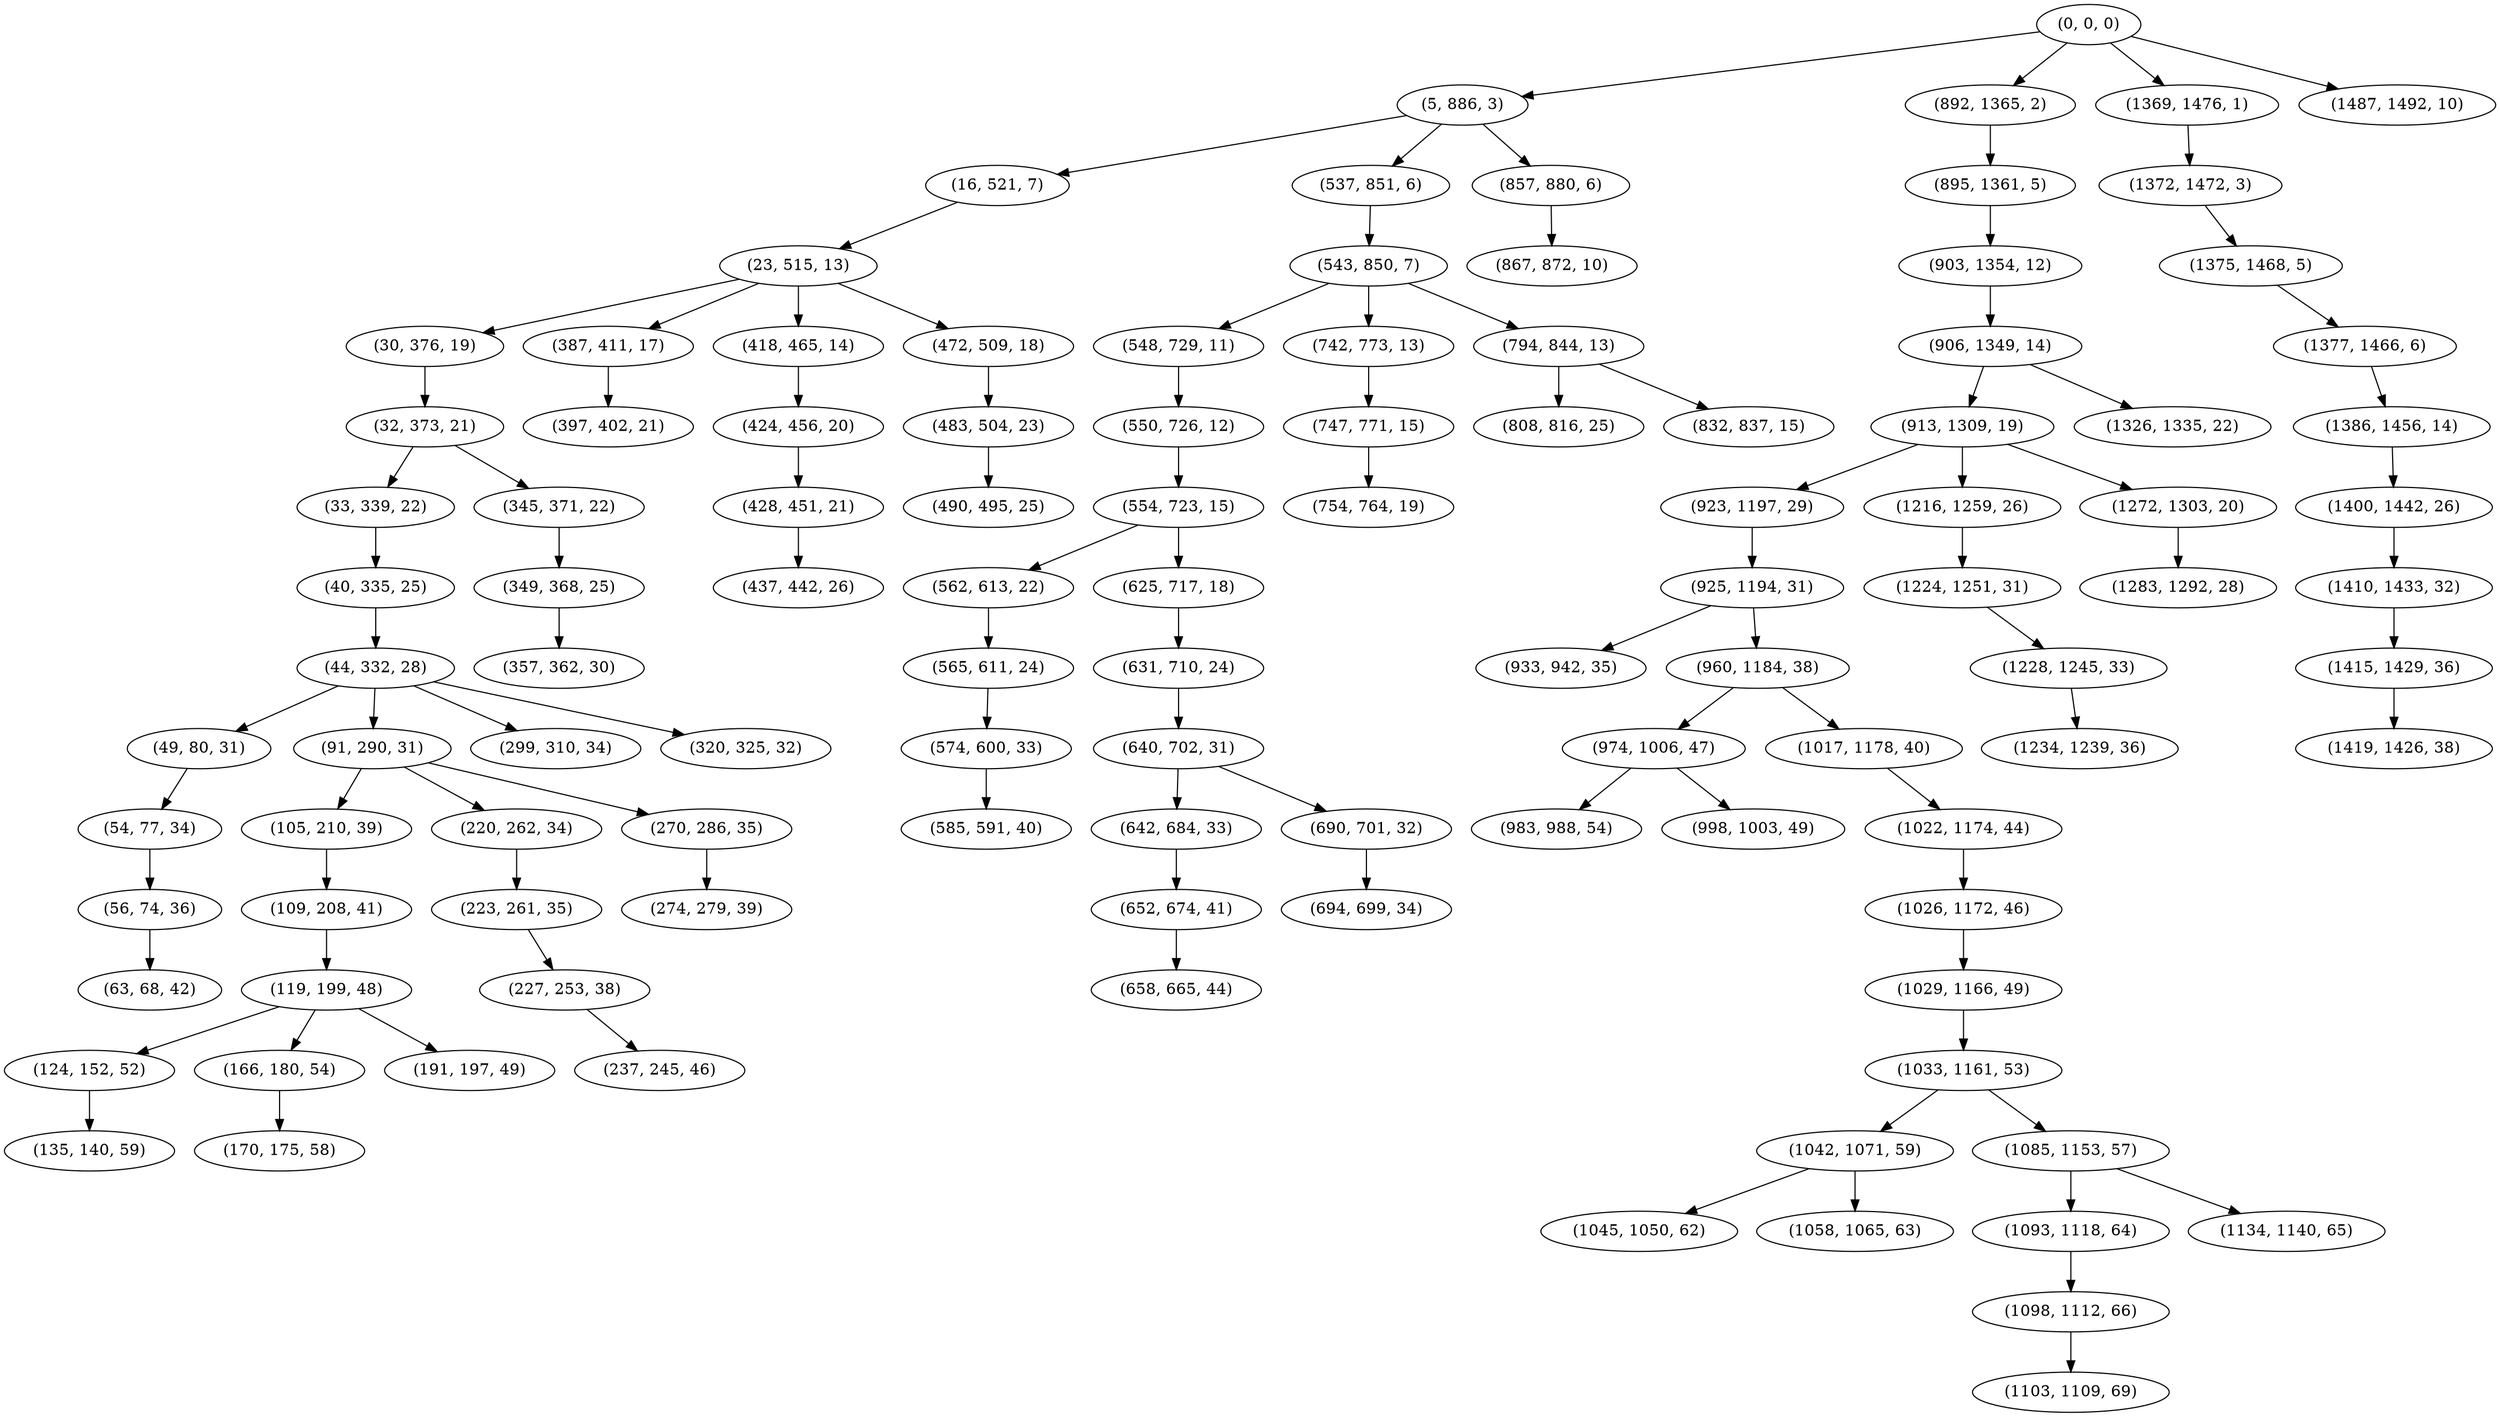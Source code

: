 digraph tree {
    "(0, 0, 0)";
    "(5, 886, 3)";
    "(16, 521, 7)";
    "(23, 515, 13)";
    "(30, 376, 19)";
    "(32, 373, 21)";
    "(33, 339, 22)";
    "(40, 335, 25)";
    "(44, 332, 28)";
    "(49, 80, 31)";
    "(54, 77, 34)";
    "(56, 74, 36)";
    "(63, 68, 42)";
    "(91, 290, 31)";
    "(105, 210, 39)";
    "(109, 208, 41)";
    "(119, 199, 48)";
    "(124, 152, 52)";
    "(135, 140, 59)";
    "(166, 180, 54)";
    "(170, 175, 58)";
    "(191, 197, 49)";
    "(220, 262, 34)";
    "(223, 261, 35)";
    "(227, 253, 38)";
    "(237, 245, 46)";
    "(270, 286, 35)";
    "(274, 279, 39)";
    "(299, 310, 34)";
    "(320, 325, 32)";
    "(345, 371, 22)";
    "(349, 368, 25)";
    "(357, 362, 30)";
    "(387, 411, 17)";
    "(397, 402, 21)";
    "(418, 465, 14)";
    "(424, 456, 20)";
    "(428, 451, 21)";
    "(437, 442, 26)";
    "(472, 509, 18)";
    "(483, 504, 23)";
    "(490, 495, 25)";
    "(537, 851, 6)";
    "(543, 850, 7)";
    "(548, 729, 11)";
    "(550, 726, 12)";
    "(554, 723, 15)";
    "(562, 613, 22)";
    "(565, 611, 24)";
    "(574, 600, 33)";
    "(585, 591, 40)";
    "(625, 717, 18)";
    "(631, 710, 24)";
    "(640, 702, 31)";
    "(642, 684, 33)";
    "(652, 674, 41)";
    "(658, 665, 44)";
    "(690, 701, 32)";
    "(694, 699, 34)";
    "(742, 773, 13)";
    "(747, 771, 15)";
    "(754, 764, 19)";
    "(794, 844, 13)";
    "(808, 816, 25)";
    "(832, 837, 15)";
    "(857, 880, 6)";
    "(867, 872, 10)";
    "(892, 1365, 2)";
    "(895, 1361, 5)";
    "(903, 1354, 12)";
    "(906, 1349, 14)";
    "(913, 1309, 19)";
    "(923, 1197, 29)";
    "(925, 1194, 31)";
    "(933, 942, 35)";
    "(960, 1184, 38)";
    "(974, 1006, 47)";
    "(983, 988, 54)";
    "(998, 1003, 49)";
    "(1017, 1178, 40)";
    "(1022, 1174, 44)";
    "(1026, 1172, 46)";
    "(1029, 1166, 49)";
    "(1033, 1161, 53)";
    "(1042, 1071, 59)";
    "(1045, 1050, 62)";
    "(1058, 1065, 63)";
    "(1085, 1153, 57)";
    "(1093, 1118, 64)";
    "(1098, 1112, 66)";
    "(1103, 1109, 69)";
    "(1134, 1140, 65)";
    "(1216, 1259, 26)";
    "(1224, 1251, 31)";
    "(1228, 1245, 33)";
    "(1234, 1239, 36)";
    "(1272, 1303, 20)";
    "(1283, 1292, 28)";
    "(1326, 1335, 22)";
    "(1369, 1476, 1)";
    "(1372, 1472, 3)";
    "(1375, 1468, 5)";
    "(1377, 1466, 6)";
    "(1386, 1456, 14)";
    "(1400, 1442, 26)";
    "(1410, 1433, 32)";
    "(1415, 1429, 36)";
    "(1419, 1426, 38)";
    "(1487, 1492, 10)";
    "(0, 0, 0)" -> "(5, 886, 3)";
    "(0, 0, 0)" -> "(892, 1365, 2)";
    "(0, 0, 0)" -> "(1369, 1476, 1)";
    "(0, 0, 0)" -> "(1487, 1492, 10)";
    "(5, 886, 3)" -> "(16, 521, 7)";
    "(5, 886, 3)" -> "(537, 851, 6)";
    "(5, 886, 3)" -> "(857, 880, 6)";
    "(16, 521, 7)" -> "(23, 515, 13)";
    "(23, 515, 13)" -> "(30, 376, 19)";
    "(23, 515, 13)" -> "(387, 411, 17)";
    "(23, 515, 13)" -> "(418, 465, 14)";
    "(23, 515, 13)" -> "(472, 509, 18)";
    "(30, 376, 19)" -> "(32, 373, 21)";
    "(32, 373, 21)" -> "(33, 339, 22)";
    "(32, 373, 21)" -> "(345, 371, 22)";
    "(33, 339, 22)" -> "(40, 335, 25)";
    "(40, 335, 25)" -> "(44, 332, 28)";
    "(44, 332, 28)" -> "(49, 80, 31)";
    "(44, 332, 28)" -> "(91, 290, 31)";
    "(44, 332, 28)" -> "(299, 310, 34)";
    "(44, 332, 28)" -> "(320, 325, 32)";
    "(49, 80, 31)" -> "(54, 77, 34)";
    "(54, 77, 34)" -> "(56, 74, 36)";
    "(56, 74, 36)" -> "(63, 68, 42)";
    "(91, 290, 31)" -> "(105, 210, 39)";
    "(91, 290, 31)" -> "(220, 262, 34)";
    "(91, 290, 31)" -> "(270, 286, 35)";
    "(105, 210, 39)" -> "(109, 208, 41)";
    "(109, 208, 41)" -> "(119, 199, 48)";
    "(119, 199, 48)" -> "(124, 152, 52)";
    "(119, 199, 48)" -> "(166, 180, 54)";
    "(119, 199, 48)" -> "(191, 197, 49)";
    "(124, 152, 52)" -> "(135, 140, 59)";
    "(166, 180, 54)" -> "(170, 175, 58)";
    "(220, 262, 34)" -> "(223, 261, 35)";
    "(223, 261, 35)" -> "(227, 253, 38)";
    "(227, 253, 38)" -> "(237, 245, 46)";
    "(270, 286, 35)" -> "(274, 279, 39)";
    "(345, 371, 22)" -> "(349, 368, 25)";
    "(349, 368, 25)" -> "(357, 362, 30)";
    "(387, 411, 17)" -> "(397, 402, 21)";
    "(418, 465, 14)" -> "(424, 456, 20)";
    "(424, 456, 20)" -> "(428, 451, 21)";
    "(428, 451, 21)" -> "(437, 442, 26)";
    "(472, 509, 18)" -> "(483, 504, 23)";
    "(483, 504, 23)" -> "(490, 495, 25)";
    "(537, 851, 6)" -> "(543, 850, 7)";
    "(543, 850, 7)" -> "(548, 729, 11)";
    "(543, 850, 7)" -> "(742, 773, 13)";
    "(543, 850, 7)" -> "(794, 844, 13)";
    "(548, 729, 11)" -> "(550, 726, 12)";
    "(550, 726, 12)" -> "(554, 723, 15)";
    "(554, 723, 15)" -> "(562, 613, 22)";
    "(554, 723, 15)" -> "(625, 717, 18)";
    "(562, 613, 22)" -> "(565, 611, 24)";
    "(565, 611, 24)" -> "(574, 600, 33)";
    "(574, 600, 33)" -> "(585, 591, 40)";
    "(625, 717, 18)" -> "(631, 710, 24)";
    "(631, 710, 24)" -> "(640, 702, 31)";
    "(640, 702, 31)" -> "(642, 684, 33)";
    "(640, 702, 31)" -> "(690, 701, 32)";
    "(642, 684, 33)" -> "(652, 674, 41)";
    "(652, 674, 41)" -> "(658, 665, 44)";
    "(690, 701, 32)" -> "(694, 699, 34)";
    "(742, 773, 13)" -> "(747, 771, 15)";
    "(747, 771, 15)" -> "(754, 764, 19)";
    "(794, 844, 13)" -> "(808, 816, 25)";
    "(794, 844, 13)" -> "(832, 837, 15)";
    "(857, 880, 6)" -> "(867, 872, 10)";
    "(892, 1365, 2)" -> "(895, 1361, 5)";
    "(895, 1361, 5)" -> "(903, 1354, 12)";
    "(903, 1354, 12)" -> "(906, 1349, 14)";
    "(906, 1349, 14)" -> "(913, 1309, 19)";
    "(906, 1349, 14)" -> "(1326, 1335, 22)";
    "(913, 1309, 19)" -> "(923, 1197, 29)";
    "(913, 1309, 19)" -> "(1216, 1259, 26)";
    "(913, 1309, 19)" -> "(1272, 1303, 20)";
    "(923, 1197, 29)" -> "(925, 1194, 31)";
    "(925, 1194, 31)" -> "(933, 942, 35)";
    "(925, 1194, 31)" -> "(960, 1184, 38)";
    "(960, 1184, 38)" -> "(974, 1006, 47)";
    "(960, 1184, 38)" -> "(1017, 1178, 40)";
    "(974, 1006, 47)" -> "(983, 988, 54)";
    "(974, 1006, 47)" -> "(998, 1003, 49)";
    "(1017, 1178, 40)" -> "(1022, 1174, 44)";
    "(1022, 1174, 44)" -> "(1026, 1172, 46)";
    "(1026, 1172, 46)" -> "(1029, 1166, 49)";
    "(1029, 1166, 49)" -> "(1033, 1161, 53)";
    "(1033, 1161, 53)" -> "(1042, 1071, 59)";
    "(1033, 1161, 53)" -> "(1085, 1153, 57)";
    "(1042, 1071, 59)" -> "(1045, 1050, 62)";
    "(1042, 1071, 59)" -> "(1058, 1065, 63)";
    "(1085, 1153, 57)" -> "(1093, 1118, 64)";
    "(1085, 1153, 57)" -> "(1134, 1140, 65)";
    "(1093, 1118, 64)" -> "(1098, 1112, 66)";
    "(1098, 1112, 66)" -> "(1103, 1109, 69)";
    "(1216, 1259, 26)" -> "(1224, 1251, 31)";
    "(1224, 1251, 31)" -> "(1228, 1245, 33)";
    "(1228, 1245, 33)" -> "(1234, 1239, 36)";
    "(1272, 1303, 20)" -> "(1283, 1292, 28)";
    "(1369, 1476, 1)" -> "(1372, 1472, 3)";
    "(1372, 1472, 3)" -> "(1375, 1468, 5)";
    "(1375, 1468, 5)" -> "(1377, 1466, 6)";
    "(1377, 1466, 6)" -> "(1386, 1456, 14)";
    "(1386, 1456, 14)" -> "(1400, 1442, 26)";
    "(1400, 1442, 26)" -> "(1410, 1433, 32)";
    "(1410, 1433, 32)" -> "(1415, 1429, 36)";
    "(1415, 1429, 36)" -> "(1419, 1426, 38)";
}
